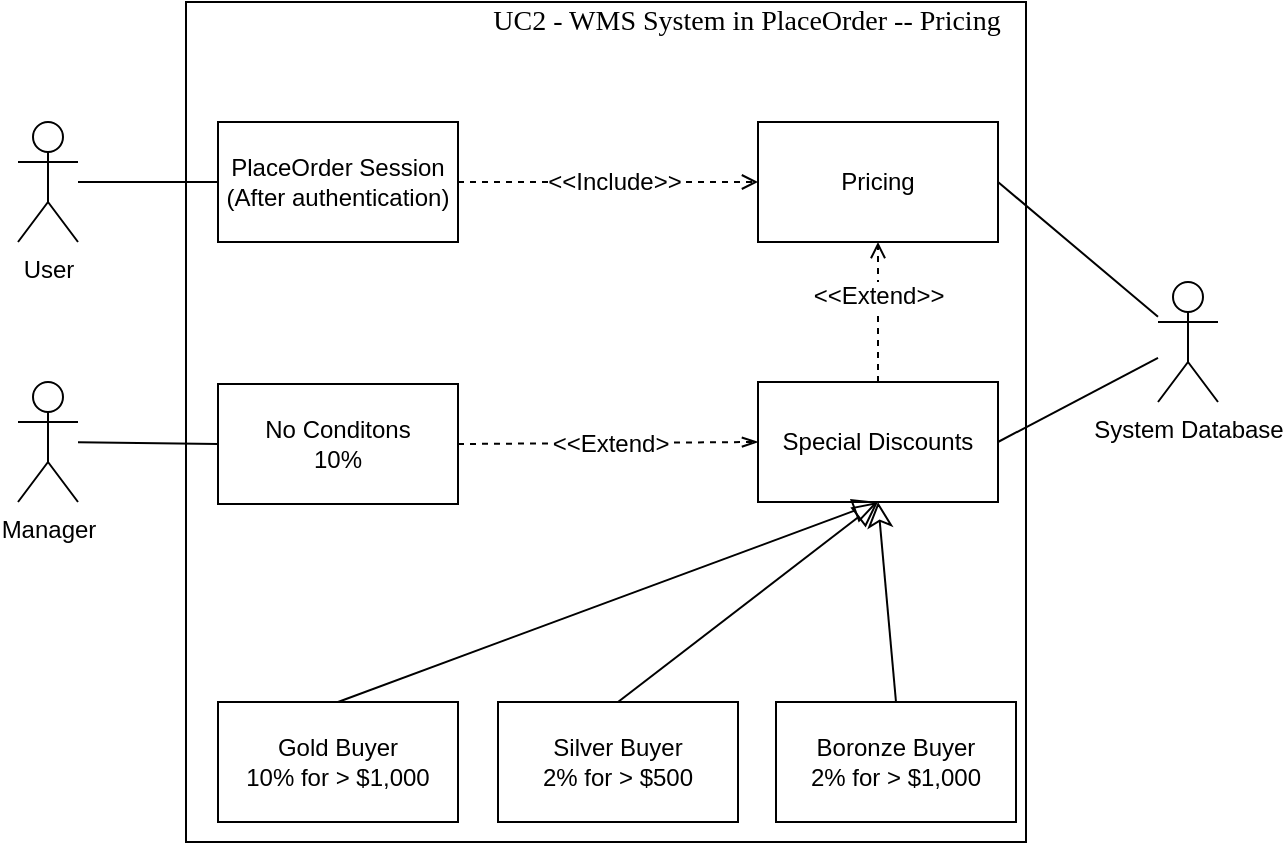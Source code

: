 <mxfile version="12.6.5" type="device"><diagram id="t1u5-b3m3rUblrHGi7hb" name="Page-1"><mxGraphModel dx="786" dy="603" grid="1" gridSize="10" guides="1" tooltips="1" connect="1" arrows="0" fold="1" page="1" pageScale="1" pageWidth="850" pageHeight="1100" background="#ffffff" math="0" shadow="0"><root><mxCell id="0"/><mxCell id="1" parent="0"/><mxCell id="0EVGC_k5hPcf6uxBNm4U-11" value="" style="whiteSpace=wrap;html=1;aspect=fixed;rounded=0;comic=0;direction=south;" parent="1" vertex="1"><mxGeometry x="264" y="240" width="420" height="420" as="geometry"/></mxCell><mxCell id="0EVGC_k5hPcf6uxBNm4U-10" value="User" style="shape=umlActor;verticalLabelPosition=bottom;labelBackgroundColor=#ffffff;verticalAlign=top;html=1;outlineConnect=0;" parent="1" vertex="1"><mxGeometry x="180" y="300" width="30" height="60" as="geometry"/></mxCell><mxCell id="0EVGC_k5hPcf6uxBNm4U-16" value="&lt;font face=&quot;Times New Roman&quot; style=&quot;font-size: 14px&quot;&gt;UC2 - WMS System in PlaceOrder -- Pricing&lt;/font&gt;" style="text;html=1;align=center;verticalAlign=middle;resizable=0;points=[];autosize=1;" parent="1" vertex="1"><mxGeometry x="409" y="240" width="270" height="20" as="geometry"/></mxCell><mxCell id="x33nsNuZnewkiREEuEwi-1" value="System Database" style="shape=umlActor;verticalLabelPosition=bottom;labelBackgroundColor=#ffffff;verticalAlign=top;html=1;outlineConnect=0;" parent="1" vertex="1"><mxGeometry x="750" y="380" width="30" height="60" as="geometry"/></mxCell><mxCell id="x33nsNuZnewkiREEuEwi-2" value="" style="endArrow=none;html=1;exitX=1;exitY=0.5;exitDx=0;exitDy=0;" parent="1" source="gXtuwWJvs7rulqLntRb8-3" target="x33nsNuZnewkiREEuEwi-1" edge="1"><mxGeometry width="50" height="50" relative="1" as="geometry"><mxPoint x="570" y="460" as="sourcePoint"/><mxPoint x="720" y="490" as="targetPoint"/></mxGeometry></mxCell><mxCell id="gXtuwWJvs7rulqLntRb8-3" value="Pricing" style="rounded=0;whiteSpace=wrap;html=1;comic=0;" parent="1" vertex="1"><mxGeometry x="550" y="300" width="120" height="60" as="geometry"/></mxCell><mxCell id="kgJaX43wALJPmXYTH7dD-1" value="PlaceOrder Session&lt;br&gt;(After authentication)" style="rounded=0;whiteSpace=wrap;html=1;" parent="1" vertex="1"><mxGeometry x="280" y="300" width="120" height="60" as="geometry"/></mxCell><mxCell id="kgJaX43wALJPmXYTH7dD-2" value="" style="endArrow=none;html=1;entryX=0;entryY=0.5;entryDx=0;entryDy=0;" parent="1" source="0EVGC_k5hPcf6uxBNm4U-10" target="kgJaX43wALJPmXYTH7dD-1" edge="1"><mxGeometry width="50" height="50" relative="1" as="geometry"><mxPoint x="220" y="520" as="sourcePoint"/><mxPoint x="270" y="470" as="targetPoint"/></mxGeometry></mxCell><mxCell id="olizz0mXQ0ASmFwgyoEc-1" value="" style="endArrow=open;dashed=1;html=1;entryX=0;entryY=0.5;entryDx=0;entryDy=0;endFill=0;" edge="1" parent="1" source="kgJaX43wALJPmXYTH7dD-1" target="gXtuwWJvs7rulqLntRb8-3"><mxGeometry width="50" height="50" relative="1" as="geometry"><mxPoint x="400" y="510" as="sourcePoint"/><mxPoint x="470.711" y="460" as="targetPoint"/></mxGeometry></mxCell><mxCell id="olizz0mXQ0ASmFwgyoEc-2" value="&amp;lt;&amp;lt;Include&amp;gt;&amp;gt;" style="text;html=1;align=center;verticalAlign=middle;resizable=0;points=[];labelBackgroundColor=#ffffff;" vertex="1" connectable="0" parent="olizz0mXQ0ASmFwgyoEc-1"><mxGeometry x="0.036" y="-2" relative="1" as="geometry"><mxPoint y="-2" as="offset"/></mxGeometry></mxCell><mxCell id="olizz0mXQ0ASmFwgyoEc-5" value="Gold Buyer&lt;br&gt;10% for &amp;gt; $1,000" style="rounded=0;whiteSpace=wrap;html=1;" vertex="1" parent="1"><mxGeometry x="280" y="590" width="120" height="60" as="geometry"/></mxCell><mxCell id="olizz0mXQ0ASmFwgyoEc-6" value="Silver Buyer&lt;br&gt;2% for &amp;gt; $500" style="rounded=0;whiteSpace=wrap;html=1;" vertex="1" parent="1"><mxGeometry x="420" y="590" width="120" height="60" as="geometry"/></mxCell><mxCell id="olizz0mXQ0ASmFwgyoEc-7" value="Boronze Buyer&lt;br&gt;2% for &amp;gt; $1,000" style="rounded=0;whiteSpace=wrap;html=1;" vertex="1" parent="1"><mxGeometry x="559" y="590" width="120" height="60" as="geometry"/></mxCell><mxCell id="olizz0mXQ0ASmFwgyoEc-8" value="Special Discounts" style="rounded=0;whiteSpace=wrap;html=1;" vertex="1" parent="1"><mxGeometry x="550" y="430" width="120" height="60" as="geometry"/></mxCell><mxCell id="olizz0mXQ0ASmFwgyoEc-9" value="" style="endArrow=block;html=1;exitX=0.5;exitY=0;exitDx=0;exitDy=0;entryX=0.5;entryY=1;entryDx=0;entryDy=0;endFill=0;endSize=10;" edge="1" parent="1" source="olizz0mXQ0ASmFwgyoEc-6" target="olizz0mXQ0ASmFwgyoEc-8"><mxGeometry width="50" height="50" relative="1" as="geometry"><mxPoint x="470" y="640" as="sourcePoint"/><mxPoint x="520" y="590" as="targetPoint"/></mxGeometry></mxCell><mxCell id="olizz0mXQ0ASmFwgyoEc-10" value="" style="endArrow=block;html=1;exitX=0.5;exitY=0;exitDx=0;exitDy=0;endFill=0;endSize=10;entryX=0.5;entryY=1;entryDx=0;entryDy=0;" edge="1" parent="1" source="olizz0mXQ0ASmFwgyoEc-5" target="olizz0mXQ0ASmFwgyoEc-8"><mxGeometry width="50" height="50" relative="1" as="geometry"><mxPoint x="330" y="570" as="sourcePoint"/><mxPoint x="480" y="520" as="targetPoint"/></mxGeometry></mxCell><mxCell id="olizz0mXQ0ASmFwgyoEc-11" value="" style="endArrow=classic;html=1;exitX=0.5;exitY=0;exitDx=0;exitDy=0;entryX=0.5;entryY=1;entryDx=0;entryDy=0;endFill=0;endSize=10;" edge="1" parent="1" source="olizz0mXQ0ASmFwgyoEc-7" target="olizz0mXQ0ASmFwgyoEc-8"><mxGeometry width="50" height="50" relative="1" as="geometry"><mxPoint x="600" y="570" as="sourcePoint"/><mxPoint x="650" y="520" as="targetPoint"/></mxGeometry></mxCell><mxCell id="olizz0mXQ0ASmFwgyoEc-14" value="" style="endArrow=open;dashed=1;html=1;strokeWidth=1;rounded=1;endSize=6;endFill=0;entryX=0.5;entryY=1;entryDx=0;entryDy=0;exitX=0.5;exitY=0;exitDx=0;exitDy=0;" edge="1" parent="1" source="olizz0mXQ0ASmFwgyoEc-8" target="gXtuwWJvs7rulqLntRb8-3"><mxGeometry width="50" height="50" relative="1" as="geometry"><mxPoint x="350" y="510" as="sourcePoint"/><mxPoint x="400" y="460" as="targetPoint"/></mxGeometry></mxCell><mxCell id="olizz0mXQ0ASmFwgyoEc-15" value="&amp;lt;&amp;lt;Extend&amp;gt;&amp;gt;" style="text;html=1;align=center;verticalAlign=middle;resizable=0;points=[];labelBackgroundColor=#ffffff;" vertex="1" connectable="0" parent="olizz0mXQ0ASmFwgyoEc-14"><mxGeometry x="-0.34" y="-1" relative="1" as="geometry"><mxPoint x="-1" y="-20" as="offset"/></mxGeometry></mxCell><mxCell id="olizz0mXQ0ASmFwgyoEc-16" value="Manager" style="shape=umlActor;verticalLabelPosition=bottom;labelBackgroundColor=#ffffff;verticalAlign=top;html=1;outlineConnect=0;" vertex="1" parent="1"><mxGeometry x="180" y="430" width="30" height="60" as="geometry"/></mxCell><mxCell id="olizz0mXQ0ASmFwgyoEc-17" value="" style="endArrow=openThin;dashed=1;html=1;strokeWidth=1;entryX=0;entryY=0.5;entryDx=0;entryDy=0;endFill=0;exitX=1;exitY=0.5;exitDx=0;exitDy=0;" edge="1" parent="1" source="olizz0mXQ0ASmFwgyoEc-19" target="olizz0mXQ0ASmFwgyoEc-8"><mxGeometry width="50" height="50" relative="1" as="geometry"><mxPoint x="150" y="630" as="sourcePoint"/><mxPoint x="350" y="500" as="targetPoint"/></mxGeometry></mxCell><mxCell id="olizz0mXQ0ASmFwgyoEc-18" value="&amp;lt;&amp;lt;Extend&amp;gt;" style="text;html=1;align=center;verticalAlign=middle;resizable=0;points=[];labelBackgroundColor=#ffffff;" vertex="1" connectable="0" parent="olizz0mXQ0ASmFwgyoEc-17"><mxGeometry x="0.048" relative="1" as="geometry"><mxPoint x="-3.13" y="0.52" as="offset"/></mxGeometry></mxCell><mxCell id="olizz0mXQ0ASmFwgyoEc-19" value="No Conditons&lt;br&gt;10%" style="rounded=0;whiteSpace=wrap;html=1;" vertex="1" parent="1"><mxGeometry x="280" y="431" width="120" height="60" as="geometry"/></mxCell><mxCell id="olizz0mXQ0ASmFwgyoEc-20" value="" style="endArrow=none;html=1;strokeWidth=1;entryX=0;entryY=0.5;entryDx=0;entryDy=0;" edge="1" parent="1" source="olizz0mXQ0ASmFwgyoEc-16" target="olizz0mXQ0ASmFwgyoEc-19"><mxGeometry width="50" height="50" relative="1" as="geometry"><mxPoint x="120" y="570" as="sourcePoint"/><mxPoint x="170" y="520" as="targetPoint"/></mxGeometry></mxCell><mxCell id="olizz0mXQ0ASmFwgyoEc-24" value="" style="endArrow=none;html=1;strokeWidth=1;exitX=1;exitY=0.5;exitDx=0;exitDy=0;" edge="1" parent="1" source="olizz0mXQ0ASmFwgyoEc-8" target="x33nsNuZnewkiREEuEwi-1"><mxGeometry width="50" height="50" relative="1" as="geometry"><mxPoint x="750" y="580" as="sourcePoint"/><mxPoint x="800" y="530" as="targetPoint"/></mxGeometry></mxCell></root></mxGraphModel></diagram></mxfile>